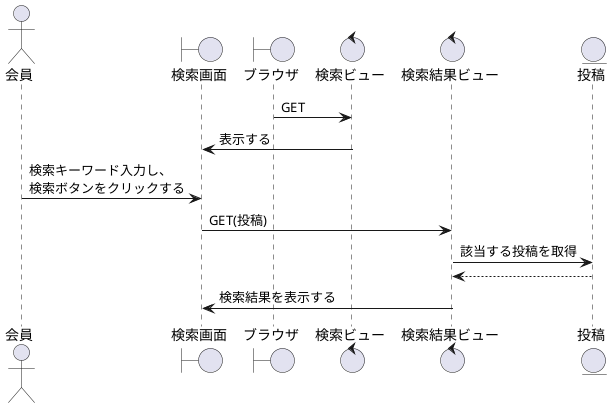 @startuml search

actor "会員" as User
boundary "検索画面" as Ss
boundary "ブラウザ" as brz
control "検索ビュー" as Sv
control "検索結果ビュー" as SCompv
entity "投稿" as Post

brz -> Sv:GET
Ss <- Sv:表示する
User -> Ss : 検索キーワード入力し、\n検索ボタンをクリックする
Ss -> SCompv: GET(投稿)
SCompv -> Post: 該当する投稿を取得
SCompv <-- Post
Ss <- SCompv: 検索結果を表示する

@enduml
